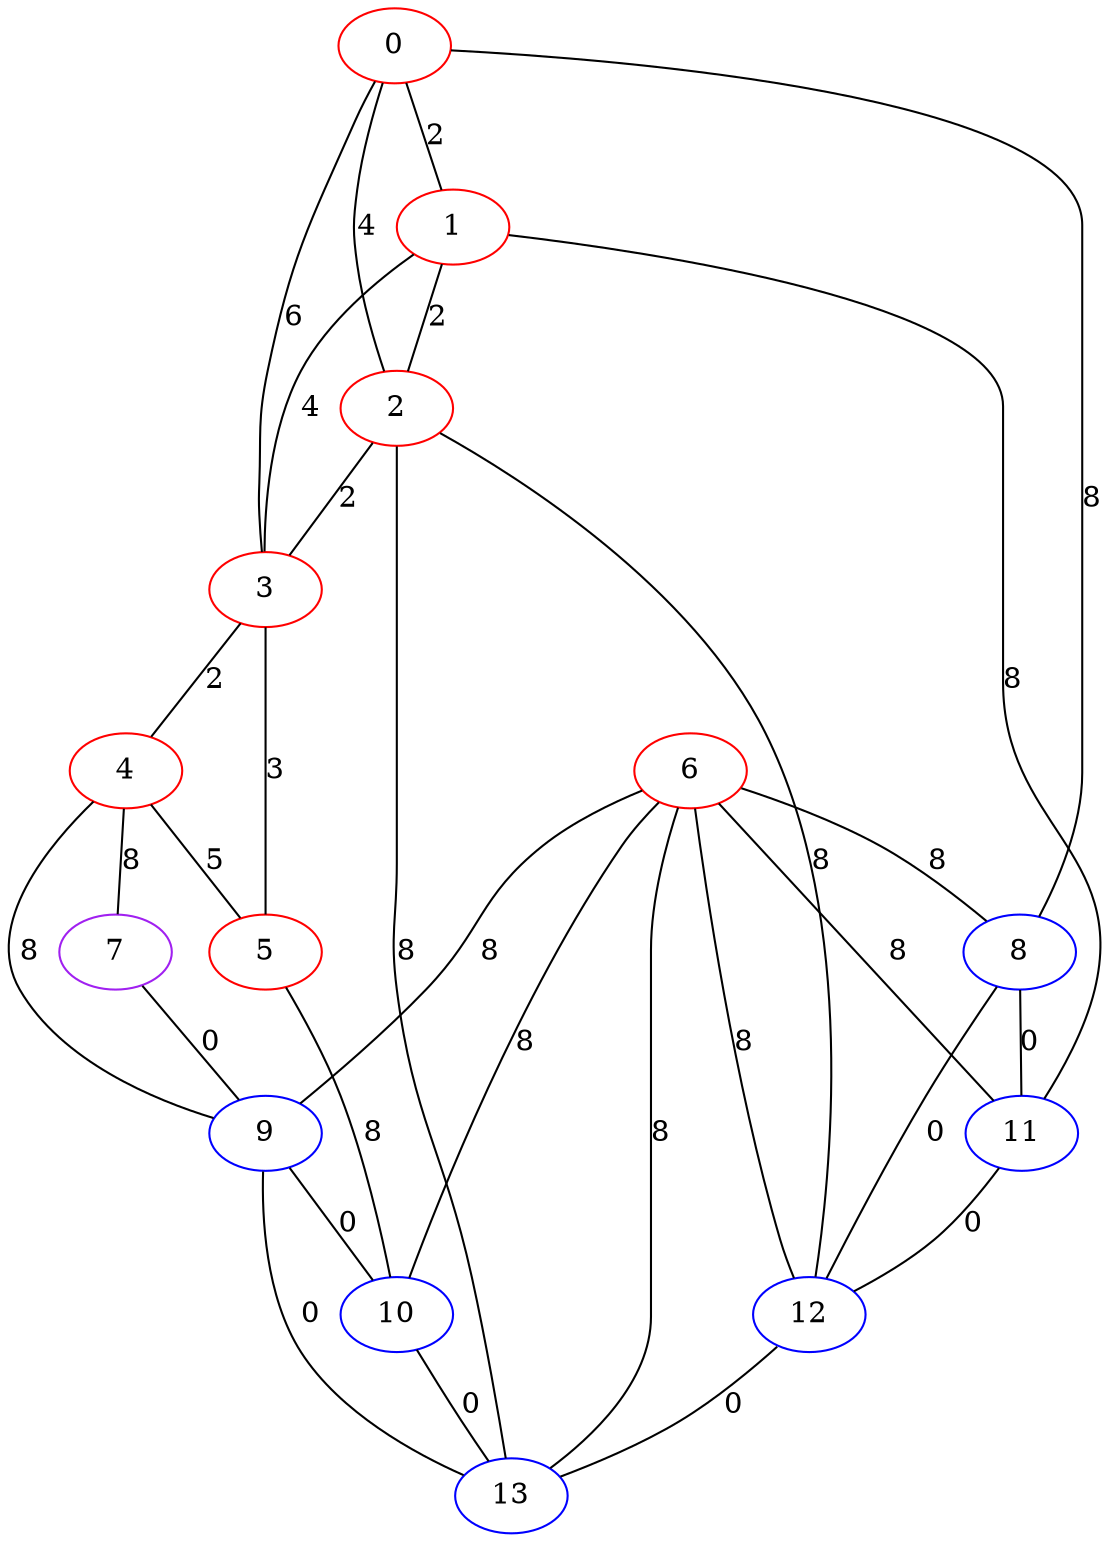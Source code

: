 graph "" {
0 [color=red, weight=1];
1 [color=red, weight=1];
2 [color=red, weight=1];
3 [color=red, weight=1];
4 [color=red, weight=1];
5 [color=red, weight=1];
6 [color=red, weight=1];
7 [color=purple, weight=4];
8 [color=blue, weight=3];
9 [color=blue, weight=3];
10 [color=blue, weight=3];
11 [color=blue, weight=3];
12 [color=blue, weight=3];
13 [color=blue, weight=3];
0 -- 8  [key=0, label=8];
0 -- 1  [key=0, label=2];
0 -- 2  [key=0, label=4];
0 -- 3  [key=0, label=6];
1 -- 11  [key=0, label=8];
1 -- 2  [key=0, label=2];
1 -- 3  [key=0, label=4];
2 -- 3  [key=0, label=2];
2 -- 12  [key=0, label=8];
2 -- 13  [key=0, label=8];
3 -- 4  [key=0, label=2];
3 -- 5  [key=0, label=3];
4 -- 9  [key=0, label=8];
4 -- 5  [key=0, label=5];
4 -- 7  [key=0, label=8];
5 -- 10  [key=0, label=8];
6 -- 8  [key=0, label=8];
6 -- 9  [key=0, label=8];
6 -- 10  [key=0, label=8];
6 -- 11  [key=0, label=8];
6 -- 12  [key=0, label=8];
6 -- 13  [key=0, label=8];
7 -- 9  [key=0, label=0];
8 -- 11  [key=0, label=0];
8 -- 12  [key=0, label=0];
9 -- 10  [key=0, label=0];
9 -- 13  [key=0, label=0];
10 -- 13  [key=0, label=0];
11 -- 12  [key=0, label=0];
12 -- 13  [key=0, label=0];
}
